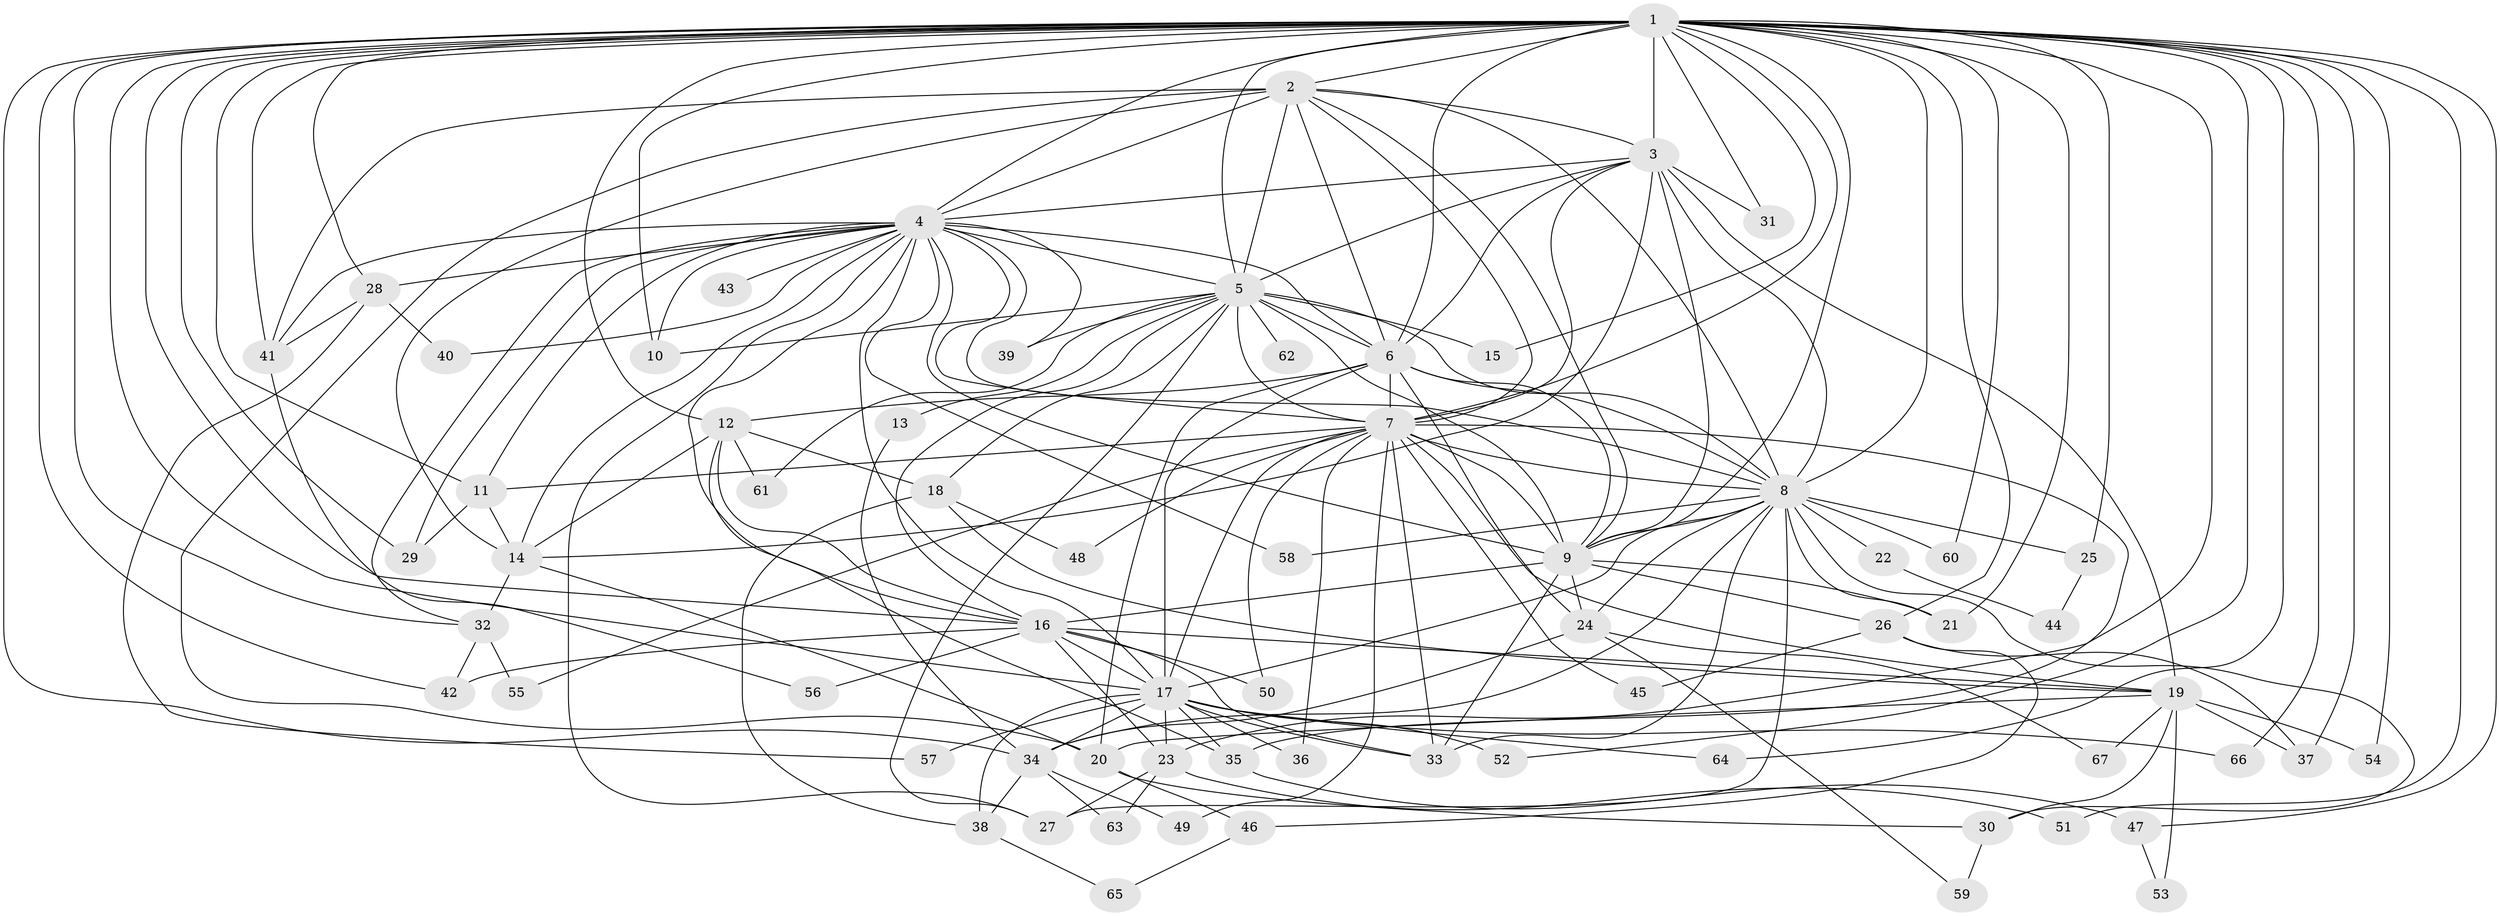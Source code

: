 // original degree distribution, {37: 0.007518796992481203, 16: 0.007518796992481203, 19: 0.007518796992481203, 26: 0.007518796992481203, 22: 0.015037593984962405, 29: 0.007518796992481203, 23: 0.007518796992481203, 20: 0.007518796992481203, 25: 0.007518796992481203, 3: 0.18796992481203006, 5: 0.06766917293233082, 7: 0.007518796992481203, 6: 0.015037593984962405, 2: 0.5413533834586466, 4: 0.09774436090225563, 8: 0.007518796992481203}
// Generated by graph-tools (version 1.1) at 2025/35/03/09/25 02:35:00]
// undirected, 67 vertices, 184 edges
graph export_dot {
graph [start="1"]
  node [color=gray90,style=filled];
  1;
  2;
  3;
  4;
  5;
  6;
  7;
  8;
  9;
  10;
  11;
  12;
  13;
  14;
  15;
  16;
  17;
  18;
  19;
  20;
  21;
  22;
  23;
  24;
  25;
  26;
  27;
  28;
  29;
  30;
  31;
  32;
  33;
  34;
  35;
  36;
  37;
  38;
  39;
  40;
  41;
  42;
  43;
  44;
  45;
  46;
  47;
  48;
  49;
  50;
  51;
  52;
  53;
  54;
  55;
  56;
  57;
  58;
  59;
  60;
  61;
  62;
  63;
  64;
  65;
  66;
  67;
  1 -- 2 [weight=3.0];
  1 -- 3 [weight=3.0];
  1 -- 4 [weight=3.0];
  1 -- 5 [weight=2.0];
  1 -- 6 [weight=2.0];
  1 -- 7 [weight=3.0];
  1 -- 8 [weight=2.0];
  1 -- 9 [weight=3.0];
  1 -- 10 [weight=1.0];
  1 -- 11 [weight=1.0];
  1 -- 12 [weight=2.0];
  1 -- 15 [weight=1.0];
  1 -- 16 [weight=3.0];
  1 -- 17 [weight=1.0];
  1 -- 21 [weight=1.0];
  1 -- 23 [weight=1.0];
  1 -- 25 [weight=1.0];
  1 -- 26 [weight=2.0];
  1 -- 28 [weight=1.0];
  1 -- 29 [weight=2.0];
  1 -- 31 [weight=2.0];
  1 -- 32 [weight=1.0];
  1 -- 34 [weight=1.0];
  1 -- 37 [weight=1.0];
  1 -- 41 [weight=1.0];
  1 -- 42 [weight=1.0];
  1 -- 47 [weight=1.0];
  1 -- 51 [weight=1.0];
  1 -- 52 [weight=1.0];
  1 -- 54 [weight=1.0];
  1 -- 60 [weight=1.0];
  1 -- 64 [weight=1.0];
  1 -- 66 [weight=1.0];
  2 -- 3 [weight=1.0];
  2 -- 4 [weight=1.0];
  2 -- 5 [weight=2.0];
  2 -- 6 [weight=1.0];
  2 -- 7 [weight=1.0];
  2 -- 8 [weight=1.0];
  2 -- 9 [weight=1.0];
  2 -- 14 [weight=1.0];
  2 -- 20 [weight=4.0];
  2 -- 41 [weight=1.0];
  3 -- 4 [weight=1.0];
  3 -- 5 [weight=2.0];
  3 -- 6 [weight=1.0];
  3 -- 7 [weight=1.0];
  3 -- 8 [weight=1.0];
  3 -- 9 [weight=1.0];
  3 -- 14 [weight=2.0];
  3 -- 19 [weight=5.0];
  3 -- 31 [weight=1.0];
  4 -- 5 [weight=1.0];
  4 -- 6 [weight=1.0];
  4 -- 7 [weight=1.0];
  4 -- 8 [weight=1.0];
  4 -- 9 [weight=1.0];
  4 -- 10 [weight=1.0];
  4 -- 11 [weight=1.0];
  4 -- 14 [weight=1.0];
  4 -- 16 [weight=1.0];
  4 -- 17 [weight=2.0];
  4 -- 27 [weight=1.0];
  4 -- 28 [weight=1.0];
  4 -- 29 [weight=1.0];
  4 -- 32 [weight=1.0];
  4 -- 39 [weight=1.0];
  4 -- 40 [weight=1.0];
  4 -- 41 [weight=1.0];
  4 -- 43 [weight=1.0];
  4 -- 58 [weight=1.0];
  5 -- 6 [weight=1.0];
  5 -- 7 [weight=1.0];
  5 -- 8 [weight=2.0];
  5 -- 9 [weight=1.0];
  5 -- 10 [weight=1.0];
  5 -- 13 [weight=1.0];
  5 -- 15 [weight=1.0];
  5 -- 16 [weight=1.0];
  5 -- 18 [weight=1.0];
  5 -- 27 [weight=1.0];
  5 -- 39 [weight=1.0];
  5 -- 61 [weight=1.0];
  5 -- 62 [weight=1.0];
  6 -- 7 [weight=3.0];
  6 -- 8 [weight=1.0];
  6 -- 9 [weight=1.0];
  6 -- 12 [weight=1.0];
  6 -- 17 [weight=14.0];
  6 -- 20 [weight=1.0];
  6 -- 24 [weight=1.0];
  7 -- 8 [weight=1.0];
  7 -- 9 [weight=1.0];
  7 -- 11 [weight=1.0];
  7 -- 17 [weight=1.0];
  7 -- 19 [weight=1.0];
  7 -- 33 [weight=1.0];
  7 -- 35 [weight=1.0];
  7 -- 36 [weight=1.0];
  7 -- 45 [weight=1.0];
  7 -- 48 [weight=1.0];
  7 -- 49 [weight=1.0];
  7 -- 50 [weight=1.0];
  7 -- 55 [weight=1.0];
  8 -- 9 [weight=2.0];
  8 -- 17 [weight=1.0];
  8 -- 21 [weight=1.0];
  8 -- 22 [weight=1.0];
  8 -- 24 [weight=1.0];
  8 -- 25 [weight=1.0];
  8 -- 27 [weight=1.0];
  8 -- 30 [weight=1.0];
  8 -- 33 [weight=1.0];
  8 -- 34 [weight=1.0];
  8 -- 58 [weight=1.0];
  8 -- 60 [weight=1.0];
  9 -- 16 [weight=10.0];
  9 -- 21 [weight=1.0];
  9 -- 24 [weight=1.0];
  9 -- 26 [weight=1.0];
  9 -- 33 [weight=1.0];
  11 -- 14 [weight=1.0];
  11 -- 29 [weight=1.0];
  12 -- 14 [weight=1.0];
  12 -- 16 [weight=1.0];
  12 -- 18 [weight=1.0];
  12 -- 35 [weight=1.0];
  12 -- 61 [weight=1.0];
  13 -- 34 [weight=1.0];
  14 -- 20 [weight=1.0];
  14 -- 32 [weight=2.0];
  16 -- 17 [weight=1.0];
  16 -- 19 [weight=1.0];
  16 -- 23 [weight=2.0];
  16 -- 33 [weight=1.0];
  16 -- 42 [weight=1.0];
  16 -- 50 [weight=1.0];
  16 -- 56 [weight=1.0];
  17 -- 23 [weight=2.0];
  17 -- 33 [weight=1.0];
  17 -- 34 [weight=1.0];
  17 -- 35 [weight=1.0];
  17 -- 36 [weight=2.0];
  17 -- 38 [weight=1.0];
  17 -- 52 [weight=2.0];
  17 -- 57 [weight=1.0];
  17 -- 64 [weight=1.0];
  17 -- 66 [weight=1.0];
  18 -- 19 [weight=1.0];
  18 -- 38 [weight=1.0];
  18 -- 48 [weight=1.0];
  19 -- 20 [weight=1.0];
  19 -- 30 [weight=1.0];
  19 -- 37 [weight=1.0];
  19 -- 53 [weight=1.0];
  19 -- 54 [weight=1.0];
  19 -- 67 [weight=1.0];
  20 -- 30 [weight=1.0];
  20 -- 46 [weight=1.0];
  22 -- 44 [weight=1.0];
  23 -- 27 [weight=1.0];
  23 -- 51 [weight=1.0];
  23 -- 63 [weight=1.0];
  24 -- 34 [weight=1.0];
  24 -- 59 [weight=1.0];
  24 -- 67 [weight=1.0];
  25 -- 44 [weight=1.0];
  26 -- 37 [weight=1.0];
  26 -- 45 [weight=1.0];
  26 -- 46 [weight=1.0];
  28 -- 40 [weight=1.0];
  28 -- 41 [weight=1.0];
  28 -- 57 [weight=1.0];
  30 -- 59 [weight=1.0];
  32 -- 42 [weight=1.0];
  32 -- 55 [weight=1.0];
  34 -- 38 [weight=1.0];
  34 -- 49 [weight=1.0];
  34 -- 63 [weight=1.0];
  35 -- 47 [weight=1.0];
  38 -- 65 [weight=1.0];
  41 -- 56 [weight=1.0];
  46 -- 65 [weight=1.0];
  47 -- 53 [weight=1.0];
}
